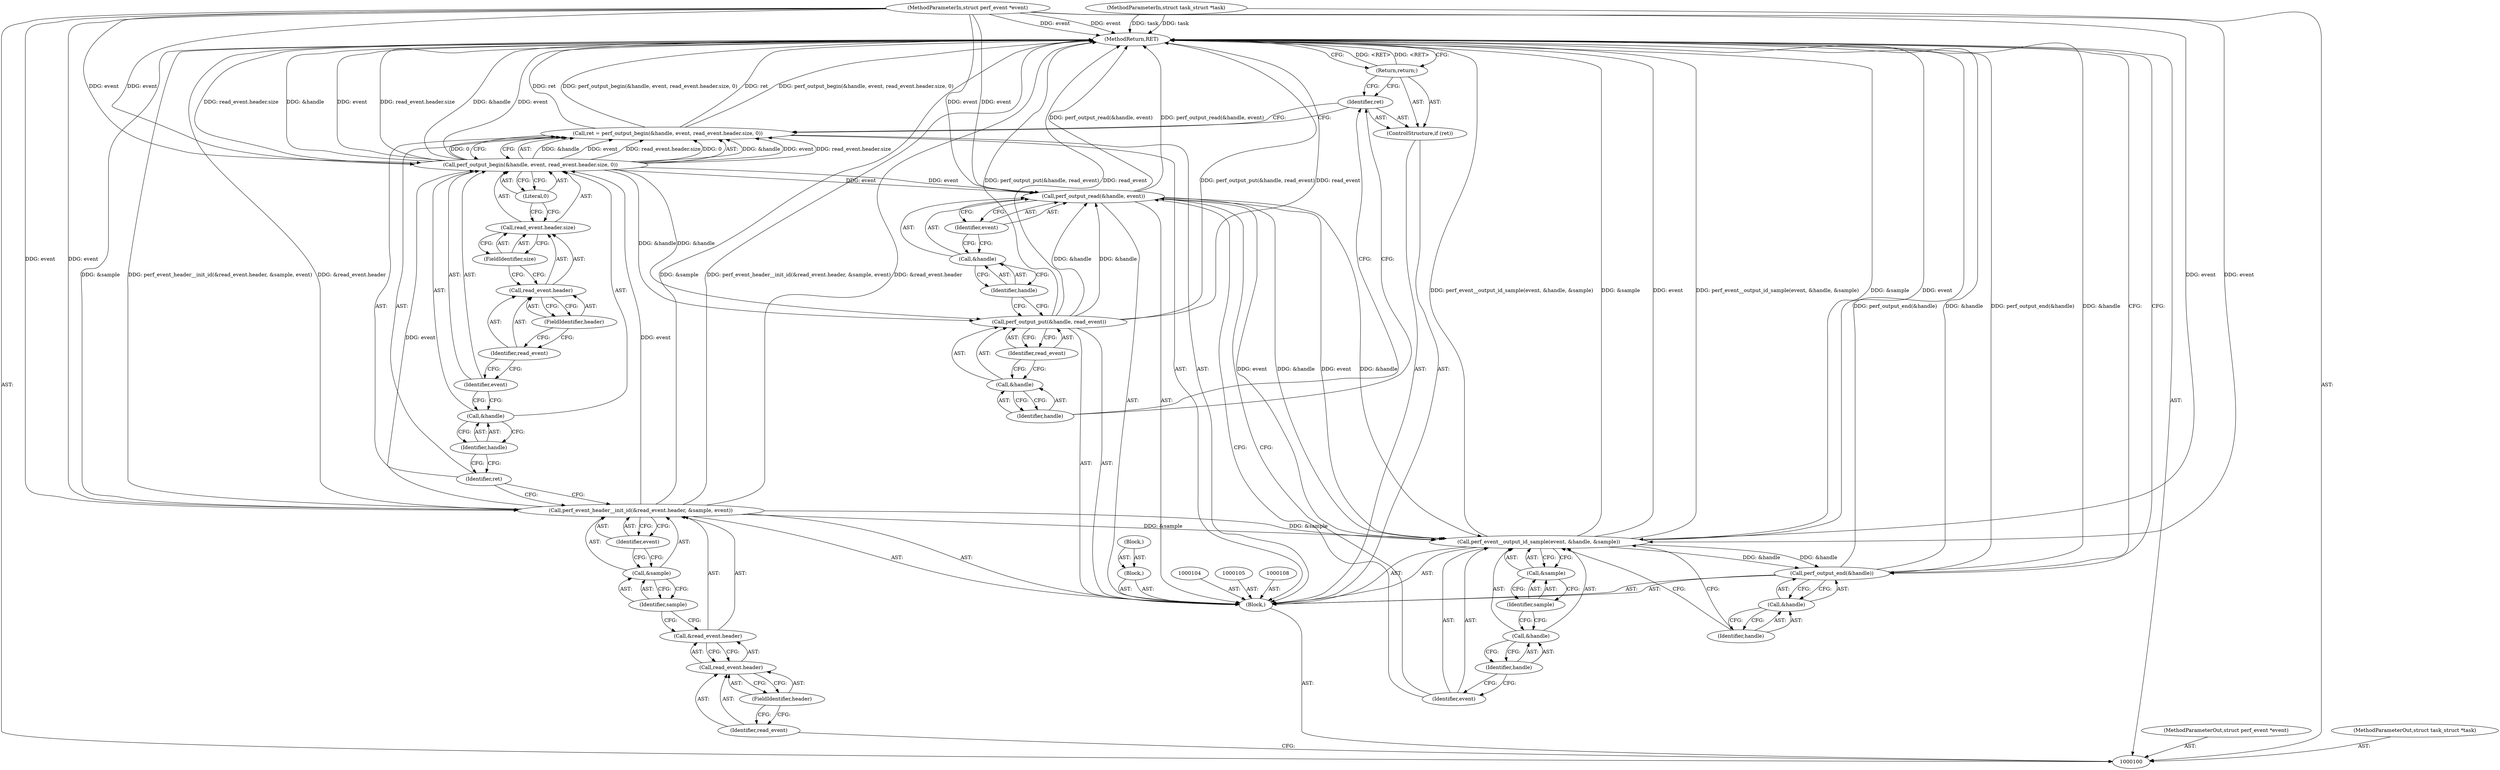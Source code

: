 digraph "0_linux_a8b0ca17b80e92faab46ee7179ba9e99ccb61233_61" {
"1000149" [label="(MethodReturn,RET)"];
"1000101" [label="(MethodParameterIn,struct perf_event *event)"];
"1000205" [label="(MethodParameterOut,struct perf_event *event)"];
"1000109" [label="(Call,perf_event_header__init_id(&read_event.header, &sample, event))"];
"1000110" [label="(Call,&read_event.header)"];
"1000111" [label="(Call,read_event.header)"];
"1000112" [label="(Identifier,read_event)"];
"1000113" [label="(FieldIdentifier,header)"];
"1000114" [label="(Call,&sample)"];
"1000115" [label="(Identifier,sample)"];
"1000116" [label="(Identifier,event)"];
"1000117" [label="(Call,ret = perf_output_begin(&handle, event, read_event.header.size, 0))"];
"1000118" [label="(Identifier,ret)"];
"1000120" [label="(Call,&handle)"];
"1000121" [label="(Identifier,handle)"];
"1000122" [label="(Identifier,event)"];
"1000123" [label="(Call,read_event.header.size)"];
"1000124" [label="(Call,read_event.header)"];
"1000125" [label="(Identifier,read_event)"];
"1000126" [label="(FieldIdentifier,header)"];
"1000127" [label="(FieldIdentifier,size)"];
"1000128" [label="(Literal,0)"];
"1000119" [label="(Call,perf_output_begin(&handle, event, read_event.header.size, 0))"];
"1000129" [label="(ControlStructure,if (ret))"];
"1000130" [label="(Identifier,ret)"];
"1000102" [label="(MethodParameterIn,struct task_struct *task)"];
"1000206" [label="(MethodParameterOut,struct task_struct *task)"];
"1000131" [label="(Return,return;)"];
"1000132" [label="(Call,perf_output_put(&handle, read_event))"];
"1000133" [label="(Call,&handle)"];
"1000134" [label="(Identifier,handle)"];
"1000135" [label="(Identifier,read_event)"];
"1000136" [label="(Call,perf_output_read(&handle, event))"];
"1000137" [label="(Call,&handle)"];
"1000138" [label="(Identifier,handle)"];
"1000139" [label="(Identifier,event)"];
"1000140" [label="(Call,perf_event__output_id_sample(event, &handle, &sample))"];
"1000141" [label="(Identifier,event)"];
"1000142" [label="(Call,&handle)"];
"1000143" [label="(Identifier,handle)"];
"1000144" [label="(Call,&sample)"];
"1000145" [label="(Identifier,sample)"];
"1000146" [label="(Call,perf_output_end(&handle))"];
"1000147" [label="(Call,&handle)"];
"1000148" [label="(Identifier,handle)"];
"1000103" [label="(Block,)"];
"1000106" [label="(Block,)"];
"1000107" [label="(Block,)"];
"1000149" -> "1000100"  [label="AST: "];
"1000149" -> "1000131"  [label="CFG: "];
"1000149" -> "1000146"  [label="CFG: "];
"1000109" -> "1000149"  [label="DDG: &sample"];
"1000109" -> "1000149"  [label="DDG: perf_event_header__init_id(&read_event.header, &sample, event)"];
"1000109" -> "1000149"  [label="DDG: &read_event.header"];
"1000140" -> "1000149"  [label="DDG: perf_event__output_id_sample(event, &handle, &sample)"];
"1000140" -> "1000149"  [label="DDG: &sample"];
"1000140" -> "1000149"  [label="DDG: event"];
"1000117" -> "1000149"  [label="DDG: ret"];
"1000117" -> "1000149"  [label="DDG: perf_output_begin(&handle, event, read_event.header.size, 0)"];
"1000102" -> "1000149"  [label="DDG: task"];
"1000146" -> "1000149"  [label="DDG: perf_output_end(&handle)"];
"1000146" -> "1000149"  [label="DDG: &handle"];
"1000119" -> "1000149"  [label="DDG: read_event.header.size"];
"1000119" -> "1000149"  [label="DDG: &handle"];
"1000119" -> "1000149"  [label="DDG: event"];
"1000132" -> "1000149"  [label="DDG: perf_output_put(&handle, read_event)"];
"1000132" -> "1000149"  [label="DDG: read_event"];
"1000101" -> "1000149"  [label="DDG: event"];
"1000136" -> "1000149"  [label="DDG: perf_output_read(&handle, event)"];
"1000131" -> "1000149"  [label="DDG: <RET>"];
"1000101" -> "1000100"  [label="AST: "];
"1000101" -> "1000149"  [label="DDG: event"];
"1000101" -> "1000109"  [label="DDG: event"];
"1000101" -> "1000119"  [label="DDG: event"];
"1000101" -> "1000136"  [label="DDG: event"];
"1000101" -> "1000140"  [label="DDG: event"];
"1000205" -> "1000100"  [label="AST: "];
"1000109" -> "1000103"  [label="AST: "];
"1000109" -> "1000116"  [label="CFG: "];
"1000110" -> "1000109"  [label="AST: "];
"1000114" -> "1000109"  [label="AST: "];
"1000116" -> "1000109"  [label="AST: "];
"1000118" -> "1000109"  [label="CFG: "];
"1000109" -> "1000149"  [label="DDG: &sample"];
"1000109" -> "1000149"  [label="DDG: perf_event_header__init_id(&read_event.header, &sample, event)"];
"1000109" -> "1000149"  [label="DDG: &read_event.header"];
"1000101" -> "1000109"  [label="DDG: event"];
"1000109" -> "1000119"  [label="DDG: event"];
"1000109" -> "1000140"  [label="DDG: &sample"];
"1000110" -> "1000109"  [label="AST: "];
"1000110" -> "1000111"  [label="CFG: "];
"1000111" -> "1000110"  [label="AST: "];
"1000115" -> "1000110"  [label="CFG: "];
"1000111" -> "1000110"  [label="AST: "];
"1000111" -> "1000113"  [label="CFG: "];
"1000112" -> "1000111"  [label="AST: "];
"1000113" -> "1000111"  [label="AST: "];
"1000110" -> "1000111"  [label="CFG: "];
"1000112" -> "1000111"  [label="AST: "];
"1000112" -> "1000100"  [label="CFG: "];
"1000113" -> "1000112"  [label="CFG: "];
"1000113" -> "1000111"  [label="AST: "];
"1000113" -> "1000112"  [label="CFG: "];
"1000111" -> "1000113"  [label="CFG: "];
"1000114" -> "1000109"  [label="AST: "];
"1000114" -> "1000115"  [label="CFG: "];
"1000115" -> "1000114"  [label="AST: "];
"1000116" -> "1000114"  [label="CFG: "];
"1000115" -> "1000114"  [label="AST: "];
"1000115" -> "1000110"  [label="CFG: "];
"1000114" -> "1000115"  [label="CFG: "];
"1000116" -> "1000109"  [label="AST: "];
"1000116" -> "1000114"  [label="CFG: "];
"1000109" -> "1000116"  [label="CFG: "];
"1000117" -> "1000103"  [label="AST: "];
"1000117" -> "1000119"  [label="CFG: "];
"1000118" -> "1000117"  [label="AST: "];
"1000119" -> "1000117"  [label="AST: "];
"1000130" -> "1000117"  [label="CFG: "];
"1000117" -> "1000149"  [label="DDG: ret"];
"1000117" -> "1000149"  [label="DDG: perf_output_begin(&handle, event, read_event.header.size, 0)"];
"1000119" -> "1000117"  [label="DDG: &handle"];
"1000119" -> "1000117"  [label="DDG: event"];
"1000119" -> "1000117"  [label="DDG: read_event.header.size"];
"1000119" -> "1000117"  [label="DDG: 0"];
"1000118" -> "1000117"  [label="AST: "];
"1000118" -> "1000109"  [label="CFG: "];
"1000121" -> "1000118"  [label="CFG: "];
"1000120" -> "1000119"  [label="AST: "];
"1000120" -> "1000121"  [label="CFG: "];
"1000121" -> "1000120"  [label="AST: "];
"1000122" -> "1000120"  [label="CFG: "];
"1000121" -> "1000120"  [label="AST: "];
"1000121" -> "1000118"  [label="CFG: "];
"1000120" -> "1000121"  [label="CFG: "];
"1000122" -> "1000119"  [label="AST: "];
"1000122" -> "1000120"  [label="CFG: "];
"1000125" -> "1000122"  [label="CFG: "];
"1000123" -> "1000119"  [label="AST: "];
"1000123" -> "1000127"  [label="CFG: "];
"1000124" -> "1000123"  [label="AST: "];
"1000127" -> "1000123"  [label="AST: "];
"1000128" -> "1000123"  [label="CFG: "];
"1000124" -> "1000123"  [label="AST: "];
"1000124" -> "1000126"  [label="CFG: "];
"1000125" -> "1000124"  [label="AST: "];
"1000126" -> "1000124"  [label="AST: "];
"1000127" -> "1000124"  [label="CFG: "];
"1000125" -> "1000124"  [label="AST: "];
"1000125" -> "1000122"  [label="CFG: "];
"1000126" -> "1000125"  [label="CFG: "];
"1000126" -> "1000124"  [label="AST: "];
"1000126" -> "1000125"  [label="CFG: "];
"1000124" -> "1000126"  [label="CFG: "];
"1000127" -> "1000123"  [label="AST: "];
"1000127" -> "1000124"  [label="CFG: "];
"1000123" -> "1000127"  [label="CFG: "];
"1000128" -> "1000119"  [label="AST: "];
"1000128" -> "1000123"  [label="CFG: "];
"1000119" -> "1000128"  [label="CFG: "];
"1000119" -> "1000117"  [label="AST: "];
"1000119" -> "1000128"  [label="CFG: "];
"1000120" -> "1000119"  [label="AST: "];
"1000122" -> "1000119"  [label="AST: "];
"1000123" -> "1000119"  [label="AST: "];
"1000128" -> "1000119"  [label="AST: "];
"1000117" -> "1000119"  [label="CFG: "];
"1000119" -> "1000149"  [label="DDG: read_event.header.size"];
"1000119" -> "1000149"  [label="DDG: &handle"];
"1000119" -> "1000149"  [label="DDG: event"];
"1000119" -> "1000117"  [label="DDG: &handle"];
"1000119" -> "1000117"  [label="DDG: event"];
"1000119" -> "1000117"  [label="DDG: read_event.header.size"];
"1000119" -> "1000117"  [label="DDG: 0"];
"1000109" -> "1000119"  [label="DDG: event"];
"1000101" -> "1000119"  [label="DDG: event"];
"1000119" -> "1000132"  [label="DDG: &handle"];
"1000119" -> "1000136"  [label="DDG: event"];
"1000129" -> "1000103"  [label="AST: "];
"1000130" -> "1000129"  [label="AST: "];
"1000131" -> "1000129"  [label="AST: "];
"1000130" -> "1000129"  [label="AST: "];
"1000130" -> "1000117"  [label="CFG: "];
"1000131" -> "1000130"  [label="CFG: "];
"1000134" -> "1000130"  [label="CFG: "];
"1000102" -> "1000100"  [label="AST: "];
"1000102" -> "1000149"  [label="DDG: task"];
"1000206" -> "1000100"  [label="AST: "];
"1000131" -> "1000129"  [label="AST: "];
"1000131" -> "1000130"  [label="CFG: "];
"1000149" -> "1000131"  [label="CFG: "];
"1000131" -> "1000149"  [label="DDG: <RET>"];
"1000132" -> "1000103"  [label="AST: "];
"1000132" -> "1000135"  [label="CFG: "];
"1000133" -> "1000132"  [label="AST: "];
"1000135" -> "1000132"  [label="AST: "];
"1000138" -> "1000132"  [label="CFG: "];
"1000132" -> "1000149"  [label="DDG: perf_output_put(&handle, read_event)"];
"1000132" -> "1000149"  [label="DDG: read_event"];
"1000119" -> "1000132"  [label="DDG: &handle"];
"1000132" -> "1000136"  [label="DDG: &handle"];
"1000133" -> "1000132"  [label="AST: "];
"1000133" -> "1000134"  [label="CFG: "];
"1000134" -> "1000133"  [label="AST: "];
"1000135" -> "1000133"  [label="CFG: "];
"1000134" -> "1000133"  [label="AST: "];
"1000134" -> "1000130"  [label="CFG: "];
"1000133" -> "1000134"  [label="CFG: "];
"1000135" -> "1000132"  [label="AST: "];
"1000135" -> "1000133"  [label="CFG: "];
"1000132" -> "1000135"  [label="CFG: "];
"1000136" -> "1000103"  [label="AST: "];
"1000136" -> "1000139"  [label="CFG: "];
"1000137" -> "1000136"  [label="AST: "];
"1000139" -> "1000136"  [label="AST: "];
"1000141" -> "1000136"  [label="CFG: "];
"1000136" -> "1000149"  [label="DDG: perf_output_read(&handle, event)"];
"1000132" -> "1000136"  [label="DDG: &handle"];
"1000119" -> "1000136"  [label="DDG: event"];
"1000101" -> "1000136"  [label="DDG: event"];
"1000136" -> "1000140"  [label="DDG: event"];
"1000136" -> "1000140"  [label="DDG: &handle"];
"1000137" -> "1000136"  [label="AST: "];
"1000137" -> "1000138"  [label="CFG: "];
"1000138" -> "1000137"  [label="AST: "];
"1000139" -> "1000137"  [label="CFG: "];
"1000138" -> "1000137"  [label="AST: "];
"1000138" -> "1000132"  [label="CFG: "];
"1000137" -> "1000138"  [label="CFG: "];
"1000139" -> "1000136"  [label="AST: "];
"1000139" -> "1000137"  [label="CFG: "];
"1000136" -> "1000139"  [label="CFG: "];
"1000140" -> "1000103"  [label="AST: "];
"1000140" -> "1000144"  [label="CFG: "];
"1000141" -> "1000140"  [label="AST: "];
"1000142" -> "1000140"  [label="AST: "];
"1000144" -> "1000140"  [label="AST: "];
"1000148" -> "1000140"  [label="CFG: "];
"1000140" -> "1000149"  [label="DDG: perf_event__output_id_sample(event, &handle, &sample)"];
"1000140" -> "1000149"  [label="DDG: &sample"];
"1000140" -> "1000149"  [label="DDG: event"];
"1000136" -> "1000140"  [label="DDG: event"];
"1000136" -> "1000140"  [label="DDG: &handle"];
"1000101" -> "1000140"  [label="DDG: event"];
"1000109" -> "1000140"  [label="DDG: &sample"];
"1000140" -> "1000146"  [label="DDG: &handle"];
"1000141" -> "1000140"  [label="AST: "];
"1000141" -> "1000136"  [label="CFG: "];
"1000143" -> "1000141"  [label="CFG: "];
"1000142" -> "1000140"  [label="AST: "];
"1000142" -> "1000143"  [label="CFG: "];
"1000143" -> "1000142"  [label="AST: "];
"1000145" -> "1000142"  [label="CFG: "];
"1000143" -> "1000142"  [label="AST: "];
"1000143" -> "1000141"  [label="CFG: "];
"1000142" -> "1000143"  [label="CFG: "];
"1000144" -> "1000140"  [label="AST: "];
"1000144" -> "1000145"  [label="CFG: "];
"1000145" -> "1000144"  [label="AST: "];
"1000140" -> "1000144"  [label="CFG: "];
"1000145" -> "1000144"  [label="AST: "];
"1000145" -> "1000142"  [label="CFG: "];
"1000144" -> "1000145"  [label="CFG: "];
"1000146" -> "1000103"  [label="AST: "];
"1000146" -> "1000147"  [label="CFG: "];
"1000147" -> "1000146"  [label="AST: "];
"1000149" -> "1000146"  [label="CFG: "];
"1000146" -> "1000149"  [label="DDG: perf_output_end(&handle)"];
"1000146" -> "1000149"  [label="DDG: &handle"];
"1000140" -> "1000146"  [label="DDG: &handle"];
"1000147" -> "1000146"  [label="AST: "];
"1000147" -> "1000148"  [label="CFG: "];
"1000148" -> "1000147"  [label="AST: "];
"1000146" -> "1000147"  [label="CFG: "];
"1000148" -> "1000147"  [label="AST: "];
"1000148" -> "1000140"  [label="CFG: "];
"1000147" -> "1000148"  [label="CFG: "];
"1000103" -> "1000100"  [label="AST: "];
"1000104" -> "1000103"  [label="AST: "];
"1000105" -> "1000103"  [label="AST: "];
"1000106" -> "1000103"  [label="AST: "];
"1000108" -> "1000103"  [label="AST: "];
"1000109" -> "1000103"  [label="AST: "];
"1000117" -> "1000103"  [label="AST: "];
"1000129" -> "1000103"  [label="AST: "];
"1000132" -> "1000103"  [label="AST: "];
"1000136" -> "1000103"  [label="AST: "];
"1000140" -> "1000103"  [label="AST: "];
"1000146" -> "1000103"  [label="AST: "];
"1000106" -> "1000103"  [label="AST: "];
"1000107" -> "1000106"  [label="AST: "];
"1000107" -> "1000106"  [label="AST: "];
}
